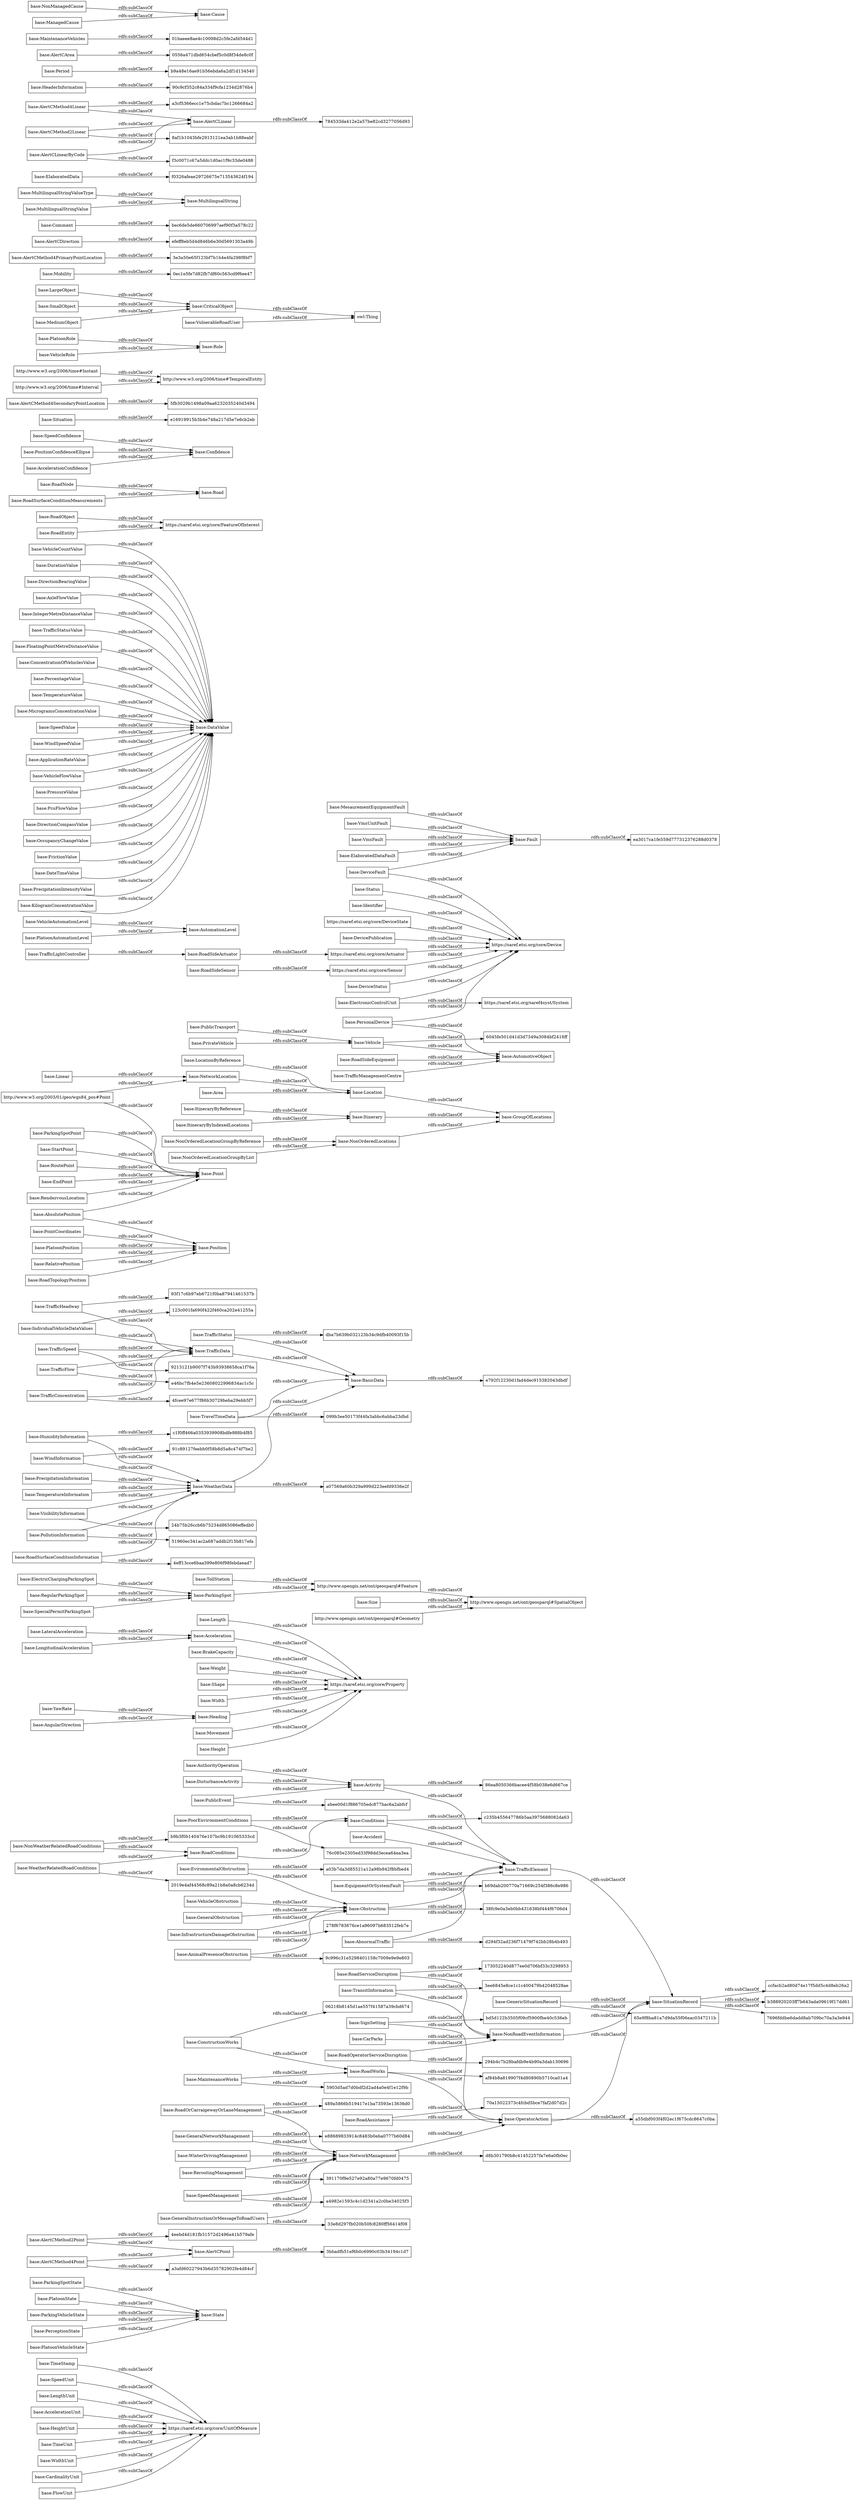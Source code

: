 digraph ar2dtool_diagram { 
rankdir=LR;
size="1000"
node [shape = rectangle, color="black"]; "base:TimeStamp" "base:ParkingSpotState" "base:AlertCMethod2Point" "base:PlatoonState" "base:WinterDrivingManagement" "base:Length" "base:NetworkManagement" "base:TollStation" "dba7b639b032123b34c9dfb40093f15b" "base:SignSetting" "base:ItineraryByIndexedLocations" "base:VmsUnitFault" "base:PublicTransport" "base:VehicleAutomationLevel" "http://www.opengis.net/ont/geosparql#SpatialObject" "base:VehicleCountValue" "b69dab200770a71669c254f386c8e986" "base:EvironmentalObstruction" "3bbadfb51ef6b0c6990c03b34194c1d7" "base:DurationValue" "base:PointCoordinates" "base:HumidityInformation" "base:GeneralNetworkManagement" "base:VmsFault" "base:Activity" "https://saref.etsi.org/core/FeatureOfInterest" "base:ElectricChargingParkingSpot" "base:WindInformation" "base:Vehicle" "base:InfrastructureDamageObstruction" "base:Road" "base:SpeedConfidence" "base:SpeedUnit" "a3afd60227943b6d35782902fe4d84cf" "base:Status" "base:PlatoonAutomationLevel" "base:PrecipitationInformation" "base:ParkingSpotPoint" "base:RoadSideSensor" "e16919915b3b4e748a217d5e7e6cb2eb" "3ee6845e8ce1c1c400479b42048528ae" "base:DirectionBearingValue" "base:Accident" "abee00d1f886705edc877bac6a2abfcf" "base:AxleFlowValue" "base:DeviceFault" "base:RoadServiceDisruption" "base:RoadObject" "base:Situation" "base:RoadWorks" "d8b301790b8c41452257fa7e6a0fb0ec" "base:IntegerMetreDistanceValue" "base:StartPoint" "base:Acceleration" "base:RoadOrCarraigewayOrLaneManagement" "base:PlatoonPosition" "base:State" "e88689833914c8483b0eba0777b60d84" "base:RoutePoint" "c1f0ff466a0353939908bdfe988b4f85" "5fb3029b1498a09aa6232035240d3494" "base:TrafficHeadway" "base:NetworkLocation" "base:ReroutingManagement" "base:LengthUnit" "65e9f8ba81a7d9da55f06eac0347211b" "base:NonWeatherRelatedRoadConditions" "base:RelativePosition" "base:TrafficData" "base:TrafficStatusValue" "base:TrafficStatus" "http://www.w3.org/2006/time#TemporalEntity" "base:Identifier" "base:RoadNode" "base:TransitInformation" "base:AlertCPoint" "base:FloatingPointMetreDistanceValue" "base:Role" "http://www.w3.org/2003/01/geo/wgs84_pos#Point" "base:LargeObject" "base:Conditions" "base:RoadEntity" "base:BrakeCapacity" "base:AbnormalTraffic" "base:EndPoint" "base:SituationRecord" "base:ConcentrationOfVehiclesValue" "base:ParkingVehicleState" "base:RegularParkingSpot" "6045fe501d41d3d7349a3084bf2416ff" "9c996c31e5298401158c7009e9e9e803" "38fc9e0a3eb0bb431638bf444f6706d4" "base:Mobility" "base:AlertCMethod4PrimaryPointLocation" "base:RoadSurfaceConditionInformation" "3e3a50e65f123bf7b1b4e4fa298f8bf7" "base:VehicleObstruction" "base:PercentageValue" "099b3ee50173f44fa3abbc6abba23dbd" "base:AccelerationUnit" "base:RoadTopologyPosition" "efeff8eb5d4d846b6e30d5691303a49b" "base:TrafficElement" "ccfacb2ad80d74e17f5dd5c4d8eb26a2" "https://saref.etsi.org/saref4syst/System" "2019e4af44568c89a21b8a0a8cb6234d" "base:SpeedManagement" "bec6de5de660706997aef90f3a578c22" "base:MultilingualString" "base:PositionConfidenceEllipse" "base:HeightUnit" "base:AlertCMethod4Point" "33e8d297fb020b50fc8280ff56414f08" "base:BasicData" "base:TemperatureInformation" "base:Location" "base:TemperatureValue" "base:CriticalObject" "base:YawRate" "base:RoadSideActuator" "base:GroupOfLocations" "base:RoadOperatorServiceDisruption" "https://saref.etsi.org/core/DeviceState" "51960ec341ac2a687addb2f15b817efa" "base:VulnerableRoadUser" "91c89127feebb0f58b8d5a8c474f7be2" "base:RoadSideEquipment" "http://www.w3.org/2006/time#Instant" "base:SpecialPermitParkingSpot" "e46bc7fb4e5e23608022996834ac1c5c" "base:Area" "base:NonRoadEventInformation" "278f6783676ce1a96097b683512feb7e" "http://www.opengis.net/ont/geosparql#Feature" "base:ElaboratedData" "base:Weight" "base:DevicePublication" "e792f12230d1fad4dec915382043dbdf" "base:LateralAcceleration" "base:Size" "base:PrivateVehicle" "base:PoorEnvironmentConditions" "http://www.w3.org/2006/time#Interval" "base:NonOrderedLocationGroupByList" "f0326afeae29726675e713543624f194" "base:MicrogramsConcentrationValue" "a55dbf003f4f02ec1f675cdc8647c0ba" "base:SpeedValue" "base:WindSpeedValue" "base:TimeUnit" "base:PerceptionState" "86ea8050366bacee4f58b038e6d667ce" "4fcee97e677f86b30729beba29ebb5f7" "base:GeneralInstructionOrMessageToRoadUsers" "base:TrafficLightController" "9213121b9007f743b93938658ca1f76a" "base:RendezvousLocation" "base:Linear" "b388920203ff7b643ada09619f17dd61" "base:PlatoonVehicleState" "base:SmallObject" "d294f32ad236f71479f742bb28b4b493" "a4982e1593c4c1d2341a2c0be34025f3" "base:LocationByReference" "base:GenericSituationRecord" "af84b8a819907f4d80890b5710ca01a4" "base:EquipmentOrSystemFault" "a3cf5366ecc1e75cbdac7bc1266684a2" "90c9cf352c84a334f9cfa1234d2876b4" "base:TravelTimeData" "base:WidthUnit" "base:AlertCMethod2Linear" "base:ApplicationRateValue" "ea3017ca1fe559d777312376288d0378" "base:AutomationLevel" "base:LongitudinalAcceleration" "4eebd4d181fb31572d2496a41b579afe" "base:MultilingualStringValueType" "base:TrafficConcentration" "base:ElectronicControlUnit" "base:ItineraryByReference" "base:Period" "base:MediumObject" "base:Confidence" "8af1b1043bfe2913121ea3ab1b88eabf" "391170f9e527e92a80a77e9670fd0475" "base:AlertCLinearByCode" "base:AngularDirection" "b9a48e16ae91b56ebda6a2df1d134540" "base:AlertCMethod4SecondaryPointLocation" "https://saref.etsi.org/core/UnitOfMeasure" "base:Position" "base:VehicleFlowValue" "base:ConstructionWorks" "base:Shape" "b9b3f0b140476e107bc9b191065333cd" "base:Width" "base:AuthorityOperation" "base:PressureValue" "base:PcuFlowValue" "base:RoadAssistance" "base:VisibilityInformation" "https://saref.etsi.org/core/Actuator" "base:RoadConditions" "f3c0071c67a5ddc1d0ac1f9c33de0488" "0556a471dbd654cbef5c0d8f34de8c0f" "base:AlertCMethod4Linear" "base:DataValue" "173052240d877ee0d706bf33c3298953" "https://saref.etsi.org/core/Sensor" "base:DirectionCompassValue" "base:AnimalPresenceObstruction" "01baeee8ae4c10098d2c5fe2afd544d1" "base:AlertCArea" "base:Fault" "base:OccupancyChangeValue" "https://saref.etsi.org/core/Property" "base:RoadSurfaceConditionMeasurements" "base:Itinerary" "base:WeatherRelatedRoadConditions" "base:DisturbanceActivity" "base:CardinalityUnit" "base:GeneralObstruction" "76c085e2305ed33f98dd3ecea64ea3ea" "base:PlatoonRole" "base:Comment" "base:AlertCLinear" "base:Point" "base:FrictionValue" "base:NonOrderedLocationGroupByReference" "base:NonManagedCause" "base:AutomotiveObject" "base:ManagedCause" "base:PollutionInformation" "5903d5ad7d0bdf2d2ad4a0e4f1e12f9b" "base:Obstruction" "base:HeaderInformation" "0ec1e5fe7d82fb7df60c563cd9f6ee47" "base:DateTimeValue" "base:MultilingualStringValue" "base:PublicEvent" "c235b455647786b5aa3975688082da63" "bd5d122b3505f09cf5900fbe40c536eb" "24b75b26ccb6b75234d865086effedb0" "base:VehicleRole" "https://saref.etsi.org/core/Device" "base:TrafficFlow" "base:FlowUnit" "4eff13cce6baa399e806f98febdaead7" "489a5866b519417e1ba73593e13636d0" "base:PersonalDevice" "base:AccelerationConfidence" "base:MaintenanceVehicles" "base:TrafficManagementCentre" "294b4c7b28bafdb9e4b90a3dab130696" "70a15022373c4fcbd5bce7faf2d07d2c" "a03b7da3d85521a12a98b942f8bfbed4" "base:NonOrderedLocations" "base:Cause" "123c001fa690f422f460ca202e41255a" "base:OperatorAction" "base:ElaboratedDataFault" "base:PrecipitationIntensityValue" "784533da412e2a57be82cd3277056d93" "base:MaintenanceWorks" "base:IndividualVehicleDataValues" "http://www.opengis.net/ont/geosparql#Geometry" "base:MesaurementEquipmentFault" "base:Heading" "base:TrafficSpeed" "7696fddbe6dadd8ab709bc70a3a3e944" "06218b8145d1ae557f41587a39cbd674" "93f17c6b97eb6721f0ba87941461537b" "base:WeatherData" "base:Movement" "base:AbsolutePosition" "base:ParkingSpot" "base:KilogramConcentrationValue" "base:AlertCDirection" "base:DeviceStatus" "base:CarParks" "a07569a60b329a999d223eefd9336e2f" "base:Height" ; /*classes style*/
	"base:DurationValue" -> "base:DataValue" [ label = "rdfs:subClassOf" ];
	"base:AlertCMethod2Point" -> "4eebd4d181fb31572d2496a41b579afe" [ label = "rdfs:subClassOf" ];
	"base:AlertCMethod2Point" -> "base:AlertCPoint" [ label = "rdfs:subClassOf" ];
	"base:DevicePublication" -> "https://saref.etsi.org/core/Device" [ label = "rdfs:subClassOf" ];
	"http://www.w3.org/2006/time#Instant" -> "http://www.w3.org/2006/time#TemporalEntity" [ label = "rdfs:subClassOf" ];
	"base:PressureValue" -> "base:DataValue" [ label = "rdfs:subClassOf" ];
	"base:RoadConditions" -> "base:Conditions" [ label = "rdfs:subClassOf" ];
	"base:SmallObject" -> "base:CriticalObject" [ label = "rdfs:subClassOf" ];
	"base:Comment" -> "bec6de5de660706997aef90f3a578c22" [ label = "rdfs:subClassOf" ];
	"base:GenericSituationRecord" -> "65e9f8ba81a7d9da55f06eac0347211b" [ label = "rdfs:subClassOf" ];
	"base:GenericSituationRecord" -> "base:SituationRecord" [ label = "rdfs:subClassOf" ];
	"base:Length" -> "https://saref.etsi.org/core/Property" [ label = "rdfs:subClassOf" ];
	"base:AngularDirection" -> "base:Heading" [ label = "rdfs:subClassOf" ];
	"base:VehicleRole" -> "base:Role" [ label = "rdfs:subClassOf" ];
	"base:ReroutingManagement" -> "391170f9e527e92a80a77e9670fd0475" [ label = "rdfs:subClassOf" ];
	"base:ReroutingManagement" -> "base:NetworkManagement" [ label = "rdfs:subClassOf" ];
	"base:PlatoonPosition" -> "base:Position" [ label = "rdfs:subClassOf" ];
	"base:AlertCLinearByCode" -> "f3c0071c67a5ddc1d0ac1f9c33de0488" [ label = "rdfs:subClassOf" ];
	"base:AlertCLinearByCode" -> "base:AlertCLinear" [ label = "rdfs:subClassOf" ];
	"base:ParkingSpot" -> "http://www.opengis.net/ont/geosparql#Feature" [ label = "rdfs:subClassOf" ];
	"base:AlertCMethod2Linear" -> "8af1b1043bfe2913121ea3ab1b88eabf" [ label = "rdfs:subClassOf" ];
	"base:AlertCMethod2Linear" -> "base:AlertCLinear" [ label = "rdfs:subClassOf" ];
	"base:RoadObject" -> "https://saref.etsi.org/core/FeatureOfInterest" [ label = "rdfs:subClassOf" ];
	"base:GeneralInstructionOrMessageToRoadUsers" -> "33e8d297fb020b50fc8280ff56414f08" [ label = "rdfs:subClassOf" ];
	"base:GeneralInstructionOrMessageToRoadUsers" -> "base:NetworkManagement" [ label = "rdfs:subClassOf" ];
	"base:IntegerMetreDistanceValue" -> "base:DataValue" [ label = "rdfs:subClassOf" ];
	"base:MesaurementEquipmentFault" -> "base:Fault" [ label = "rdfs:subClassOf" ];
	"base:WindInformation" -> "91c89127feebb0f58b8d5a8c474f7be2" [ label = "rdfs:subClassOf" ];
	"base:WindInformation" -> "base:WeatherData" [ label = "rdfs:subClassOf" ];
	"base:ElectronicControlUnit" -> "https://saref.etsi.org/core/Device" [ label = "rdfs:subClassOf" ];
	"base:ElectronicControlUnit" -> "https://saref.etsi.org/saref4syst/System" [ label = "rdfs:subClassOf" ];
	"base:Activity" -> "86ea8050366bacee4f58b038e6d667ce" [ label = "rdfs:subClassOf" ];
	"base:Activity" -> "base:TrafficElement" [ label = "rdfs:subClassOf" ];
	"base:Shape" -> "https://saref.etsi.org/core/Property" [ label = "rdfs:subClassOf" ];
	"base:SpeedValue" -> "base:DataValue" [ label = "rdfs:subClassOf" ];
	"http://www.w3.org/2006/time#Interval" -> "http://www.w3.org/2006/time#TemporalEntity" [ label = "rdfs:subClassOf" ];
	"base:Vehicle" -> "6045fe501d41d3d7349a3084bf2416ff" [ label = "rdfs:subClassOf" ];
	"base:Vehicle" -> "base:AutomotiveObject" [ label = "rdfs:subClassOf" ];
	"base:TemperatureValue" -> "base:DataValue" [ label = "rdfs:subClassOf" ];
	"base:FrictionValue" -> "base:DataValue" [ label = "rdfs:subClassOf" ];
	"base:RoadEntity" -> "https://saref.etsi.org/core/FeatureOfInterest" [ label = "rdfs:subClassOf" ];
	"base:TollStation" -> "http://www.opengis.net/ont/geosparql#Feature" [ label = "rdfs:subClassOf" ];
	"base:Period" -> "b9a48e16ae91b56ebda6a2df1d134540" [ label = "rdfs:subClassOf" ];
	"base:AbnormalTraffic" -> "d294f32ad236f71479f742bb28b4b493" [ label = "rdfs:subClassOf" ];
	"base:AbnormalTraffic" -> "base:TrafficElement" [ label = "rdfs:subClassOf" ];
	"base:SpeedConfidence" -> "base:Confidence" [ label = "rdfs:subClassOf" ];
	"base:LocationByReference" -> "base:Location" [ label = "rdfs:subClassOf" ];
	"base:TrafficManagementCentre" -> "base:AutomotiveObject" [ label = "rdfs:subClassOf" ];
	"base:DeviceFault" -> "https://saref.etsi.org/core/Device" [ label = "rdfs:subClassOf" ];
	"base:DeviceFault" -> "base:Fault" [ label = "rdfs:subClassOf" ];
	"base:NonManagedCause" -> "base:Cause" [ label = "rdfs:subClassOf" ];
	"base:TrafficStatusValue" -> "base:DataValue" [ label = "rdfs:subClassOf" ];
	"base:RoadSideActuator" -> "https://saref.etsi.org/core/Actuator" [ label = "rdfs:subClassOf" ];
	"base:PcuFlowValue" -> "base:DataValue" [ label = "rdfs:subClassOf" ];
	"base:WidthUnit" -> "https://saref.etsi.org/core/UnitOfMeasure" [ label = "rdfs:subClassOf" ];
	"base:RoadSurfaceConditionInformation" -> "4eff13cce6baa399e806f98febdaead7" [ label = "rdfs:subClassOf" ];
	"base:RoadSurfaceConditionInformation" -> "base:WeatherData" [ label = "rdfs:subClassOf" ];
	"base:YawRate" -> "base:Heading" [ label = "rdfs:subClassOf" ];
	"base:PublicTransport" -> "base:Vehicle" [ label = "rdfs:subClassOf" ];
	"base:Identifier" -> "https://saref.etsi.org/core/Device" [ label = "rdfs:subClassOf" ];
	"base:DirectionBearingValue" -> "base:DataValue" [ label = "rdfs:subClassOf" ];
	"base:AnimalPresenceObstruction" -> "9c996c31e5298401158c7009e9e9e803" [ label = "rdfs:subClassOf" ];
	"base:AnimalPresenceObstruction" -> "base:Obstruction" [ label = "rdfs:subClassOf" ];
	"base:Movement" -> "https://saref.etsi.org/core/Property" [ label = "rdfs:subClassOf" ];
	"base:NonOrderedLocationGroupByReference" -> "base:NonOrderedLocations" [ label = "rdfs:subClassOf" ];
	"base:Weight" -> "https://saref.etsi.org/core/Property" [ label = "rdfs:subClassOf" ];
	"base:RoadNode" -> "base:Road" [ label = "rdfs:subClassOf" ];
	"base:GeneralNetworkManagement" -> "e88689833914c8483b0eba0777b60d84" [ label = "rdfs:subClassOf" ];
	"base:GeneralNetworkManagement" -> "base:NetworkManagement" [ label = "rdfs:subClassOf" ];
	"base:VehicleCountValue" -> "base:DataValue" [ label = "rdfs:subClassOf" ];
	"base:PercentageValue" -> "base:DataValue" [ label = "rdfs:subClassOf" ];
	"base:PrecipitationInformation" -> "base:WeatherData" [ label = "rdfs:subClassOf" ];
	"base:PlatoonRole" -> "base:Role" [ label = "rdfs:subClassOf" ];
	"base:TransitInformation" -> "3ee6845e8ce1c1c400479b42048528ae" [ label = "rdfs:subClassOf" ];
	"base:TransitInformation" -> "base:NonRoadEventInformation" [ label = "rdfs:subClassOf" ];
	"base:AbsolutePosition" -> "base:Position" [ label = "rdfs:subClassOf" ];
	"base:AbsolutePosition" -> "base:Point" [ label = "rdfs:subClassOf" ];
	"base:SignSetting" -> "bd5d122b3505f09cf5900fbe40c536eb" [ label = "rdfs:subClassOf" ];
	"base:SignSetting" -> "base:OperatorAction" [ label = "rdfs:subClassOf" ];
	"base:ElaboratedDataFault" -> "base:Fault" [ label = "rdfs:subClassOf" ];
	"base:AlertCLinear" -> "784533da412e2a57be82cd3277056d93" [ label = "rdfs:subClassOf" ];
	"base:MediumObject" -> "base:CriticalObject" [ label = "rdfs:subClassOf" ];
	"base:NetworkLocation" -> "base:Location" [ label = "rdfs:subClassOf" ];
	"base:Status" -> "https://saref.etsi.org/core/Device" [ label = "rdfs:subClassOf" ];
	"base:GeneralObstruction" -> "base:Obstruction" [ label = "rdfs:subClassOf" ];
	"base:MultilingualStringValueType" -> "base:MultilingualString" [ label = "rdfs:subClassOf" ];
	"base:Width" -> "https://saref.etsi.org/core/Property" [ label = "rdfs:subClassOf" ];
	"base:Itinerary" -> "base:GroupOfLocations" [ label = "rdfs:subClassOf" ];
	"base:TrafficFlow" -> "e46bc7fb4e5e23608022996834ac1c5c" [ label = "rdfs:subClassOf" ];
	"base:TrafficFlow" -> "base:TrafficData" [ label = "rdfs:subClassOf" ];
	"base:RoadTopologyPosition" -> "base:Position" [ label = "rdfs:subClassOf" ];
	"base:CriticalObject" -> "owl:Thing" [ label = "rdfs:subClassOf" ];
	"base:TrafficLightController" -> "base:RoadSideActuator" [ label = "rdfs:subClassOf" ];
	"base:SituationRecord" -> "7696fddbe6dadd8ab709bc70a3a3e944" [ label = "rdfs:subClassOf" ];
	"base:SituationRecord" -> "b388920203ff7b643ada09619f17dd61" [ label = "rdfs:subClassOf" ];
	"base:SituationRecord" -> "ccfacb2ad80d74e17f5dd5c4d8eb26a2" [ label = "rdfs:subClassOf" ];
	"base:Fault" -> "ea3017ca1fe559d777312376288d0378" [ label = "rdfs:subClassOf" ];
	"base:ItineraryByIndexedLocations" -> "base:Itinerary" [ label = "rdfs:subClassOf" ];
	"base:ConcentrationOfVehiclesValue" -> "base:DataValue" [ label = "rdfs:subClassOf" ];
	"base:KilogramConcentrationValue" -> "base:DataValue" [ label = "rdfs:subClassOf" ];
	"base:RoutePoint" -> "base:Point" [ label = "rdfs:subClassOf" ];
	"base:BasicData" -> "e792f12230d1fad4dec915382043dbdf" [ label = "rdfs:subClassOf" ];
	"base:EvironmentalObstruction" -> "a03b7da3d85521a12a98b942f8bfbed4" [ label = "rdfs:subClassOf" ];
	"base:EvironmentalObstruction" -> "base:Obstruction" [ label = "rdfs:subClassOf" ];
	"base:LongitudinalAcceleration" -> "base:Acceleration" [ label = "rdfs:subClassOf" ];
	"base:AlertCMethod4SecondaryPointLocation" -> "5fb3029b1498a09aa6232035240d3494" [ label = "rdfs:subClassOf" ];
	"base:PoorEnvironmentConditions" -> "76c085e2305ed33f98dd3ecea64ea3ea" [ label = "rdfs:subClassOf" ];
	"base:PoorEnvironmentConditions" -> "base:Conditions" [ label = "rdfs:subClassOf" ];
	"base:SpecialPermitParkingSpot" -> "base:ParkingSpot" [ label = "rdfs:subClassOf" ];
	"base:Mobility" -> "0ec1e5fe7d82fb7df60c563cd9f6ee47" [ label = "rdfs:subClassOf" ];
	"base:EquipmentOrSystemFault" -> "b69dab200770a71669c254f386c8e986" [ label = "rdfs:subClassOf" ];
	"base:EquipmentOrSystemFault" -> "base:TrafficElement" [ label = "rdfs:subClassOf" ];
	"base:Size" -> "http://www.opengis.net/ont/geosparql#SpatialObject" [ label = "rdfs:subClassOf" ];
	"base:TrafficStatus" -> "dba7b639b032123b34c9dfb40093f15b" [ label = "rdfs:subClassOf" ];
	"base:TrafficStatus" -> "base:BasicData" [ label = "rdfs:subClassOf" ];
	"base:Heading" -> "https://saref.etsi.org/core/Property" [ label = "rdfs:subClassOf" ];
	"base:PublicEvent" -> "abee00d1f886705edc877bac6a2abfcf" [ label = "rdfs:subClassOf" ];
	"base:PublicEvent" -> "base:Activity" [ label = "rdfs:subClassOf" ];
	"base:TrafficData" -> "base:BasicData" [ label = "rdfs:subClassOf" ];
	"base:BrakeCapacity" -> "https://saref.etsi.org/core/Property" [ label = "rdfs:subClassOf" ];
	"https://saref.etsi.org/core/DeviceState" -> "https://saref.etsi.org/core/Device" [ label = "rdfs:subClassOf" ];
	"base:VmsUnitFault" -> "base:Fault" [ label = "rdfs:subClassOf" ];
	"base:PlatoonState" -> "base:State" [ label = "rdfs:subClassOf" ];
	"base:Accident" -> "base:TrafficElement" [ label = "rdfs:subClassOf" ];
	"base:AlertCMethod4Point" -> "a3afd60227943b6d35782902fe4d84cf" [ label = "rdfs:subClassOf" ];
	"base:AlertCMethod4Point" -> "base:AlertCPoint" [ label = "rdfs:subClassOf" ];
	"base:PlatoonVehicleState" -> "base:State" [ label = "rdfs:subClassOf" ];
	"base:RoadServiceDisruption" -> "173052240d877ee0d706bf33c3298953" [ label = "rdfs:subClassOf" ];
	"base:RoadServiceDisruption" -> "base:NonRoadEventInformation" [ label = "rdfs:subClassOf" ];
	"base:TrafficSpeed" -> "9213121b9007f743b93938658ca1f76a" [ label = "rdfs:subClassOf" ];
	"base:TrafficSpeed" -> "base:TrafficData" [ label = "rdfs:subClassOf" ];
	"base:MaintenanceVehicles" -> "01baeee8ae4c10098d2c5fe2afd544d1" [ label = "rdfs:subClassOf" ];
	"base:NonRoadEventInformation" -> "base:SituationRecord" [ label = "rdfs:subClassOf" ];
	"base:HeightUnit" -> "https://saref.etsi.org/core/UnitOfMeasure" [ label = "rdfs:subClassOf" ];
	"base:CardinalityUnit" -> "https://saref.etsi.org/core/UnitOfMeasure" [ label = "rdfs:subClassOf" ];
	"base:RendezvousLocation" -> "base:Point" [ label = "rdfs:subClassOf" ];
	"base:PointCoordinates" -> "base:Position" [ label = "rdfs:subClassOf" ];
	"base:ParkingVehicleState" -> "base:State" [ label = "rdfs:subClassOf" ];
	"base:NetworkManagement" -> "d8b301790b8c41452257fa7e6a0fb0ec" [ label = "rdfs:subClassOf" ];
	"base:NetworkManagement" -> "base:OperatorAction" [ label = "rdfs:subClassOf" ];
	"base:DeviceStatus" -> "https://saref.etsi.org/core/Device" [ label = "rdfs:subClassOf" ];
	"base:ParkingSpotPoint" -> "base:Point" [ label = "rdfs:subClassOf" ];
	"base:TrafficElement" -> "base:SituationRecord" [ label = "rdfs:subClassOf" ];
	"base:ElaboratedData" -> "f0326afeae29726675e713543624f194" [ label = "rdfs:subClassOf" ];
	"base:AlertCMethod4Linear" -> "a3cf5366ecc1e75cbdac7bc1266684a2" [ label = "rdfs:subClassOf" ];
	"base:AlertCMethod4Linear" -> "base:AlertCLinear" [ label = "rdfs:subClassOf" ];
	"base:RelativePosition" -> "base:Position" [ label = "rdfs:subClassOf" ];
	"base:PersonalDevice" -> "https://saref.etsi.org/core/Device" [ label = "rdfs:subClassOf" ];
	"base:PersonalDevice" -> "base:AutomotiveObject" [ label = "rdfs:subClassOf" ];
	"base:Linear" -> "base:NetworkLocation" [ label = "rdfs:subClassOf" ];
	"base:ConstructionWorks" -> "06218b8145d1ae557f41587a39cbd674" [ label = "rdfs:subClassOf" ];
	"base:ConstructionWorks" -> "base:RoadWorks" [ label = "rdfs:subClassOf" ];
	"base:PrivateVehicle" -> "base:Vehicle" [ label = "rdfs:subClassOf" ];
	"base:PollutionInformation" -> "51960ec341ac2a687addb2f15b817efa" [ label = "rdfs:subClassOf" ];
	"base:PollutionInformation" -> "base:WeatherData" [ label = "rdfs:subClassOf" ];
	"base:Height" -> "https://saref.etsi.org/core/Property" [ label = "rdfs:subClassOf" ];
	"base:WeatherRelatedRoadConditions" -> "2019e4af44568c89a21b8a0a8cb6234d" [ label = "rdfs:subClassOf" ];
	"base:WeatherRelatedRoadConditions" -> "base:RoadConditions" [ label = "rdfs:subClassOf" ];
	"base:DirectionCompassValue" -> "base:DataValue" [ label = "rdfs:subClassOf" ];
	"base:TravelTimeData" -> "099b3ee50173f44fa3abbc6abba23dbd" [ label = "rdfs:subClassOf" ];
	"base:TravelTimeData" -> "base:BasicData" [ label = "rdfs:subClassOf" ];
	"base:NonWeatherRelatedRoadConditions" -> "b9b3f0b140476e107bc9b191065333cd" [ label = "rdfs:subClassOf" ];
	"base:NonWeatherRelatedRoadConditions" -> "base:RoadConditions" [ label = "rdfs:subClassOf" ];
	"base:WeatherData" -> "a07569a60b329a999d223eefd9336e2f" [ label = "rdfs:subClassOf" ];
	"base:WeatherData" -> "base:BasicData" [ label = "rdfs:subClassOf" ];
	"base:LengthUnit" -> "https://saref.etsi.org/core/UnitOfMeasure" [ label = "rdfs:subClassOf" ];
	"base:PositionConfidenceEllipse" -> "base:Confidence" [ label = "rdfs:subClassOf" ];
	"base:ItineraryByReference" -> "base:Itinerary" [ label = "rdfs:subClassOf" ];
	"base:MicrogramsConcentrationValue" -> "base:DataValue" [ label = "rdfs:subClassOf" ];
	"base:RoadSurfaceConditionMeasurements" -> "base:Road" [ label = "rdfs:subClassOf" ];
	"base:AlertCPoint" -> "3bbadfb51ef6b0c6990c03b34194c1d7" [ label = "rdfs:subClassOf" ];
	"base:MultilingualStringValue" -> "base:MultilingualString" [ label = "rdfs:subClassOf" ];
	"base:TrafficConcentration" -> "4fcee97e677f86b30729beba29ebb5f7" [ label = "rdfs:subClassOf" ];
	"base:TrafficConcentration" -> "base:TrafficData" [ label = "rdfs:subClassOf" ];
	"base:NonOrderedLocationGroupByList" -> "base:NonOrderedLocations" [ label = "rdfs:subClassOf" ];
	"base:PrecipitationIntensityValue" -> "base:DataValue" [ label = "rdfs:subClassOf" ];
	"base:Conditions" -> "c235b455647786b5aa3975688082da63" [ label = "rdfs:subClassOf" ];
	"base:Conditions" -> "base:TrafficElement" [ label = "rdfs:subClassOf" ];
	"base:RoadWorks" -> "af84b8a819907f4d80890b5710ca01a4" [ label = "rdfs:subClassOf" ];
	"base:RoadWorks" -> "base:OperatorAction" [ label = "rdfs:subClassOf" ];
	"base:CarParks" -> "base:NonRoadEventInformation" [ label = "rdfs:subClassOf" ];
	"base:RoadSideEquipment" -> "base:AutomotiveObject" [ label = "rdfs:subClassOf" ];
	"base:SpeedUnit" -> "https://saref.etsi.org/core/UnitOfMeasure" [ label = "rdfs:subClassOf" ];
	"base:AxleFlowValue" -> "base:DataValue" [ label = "rdfs:subClassOf" ];
	"base:ApplicationRateValue" -> "base:DataValue" [ label = "rdfs:subClassOf" ];
	"base:TimeStamp" -> "https://saref.etsi.org/core/UnitOfMeasure" [ label = "rdfs:subClassOf" ];
	"base:LateralAcceleration" -> "base:Acceleration" [ label = "rdfs:subClassOf" ];
	"base:IndividualVehicleDataValues" -> "123c001fa690f422f460ca202e41255a" [ label = "rdfs:subClassOf" ];
	"base:IndividualVehicleDataValues" -> "base:TrafficData" [ label = "rdfs:subClassOf" ];
	"base:VisibilityInformation" -> "24b75b26ccb6b75234d865086effedb0" [ label = "rdfs:subClassOf" ];
	"base:VisibilityInformation" -> "base:WeatherData" [ label = "rdfs:subClassOf" ];
	"base:MaintenanceWorks" -> "5903d5ad7d0bdf2d2ad4a0e4f1e12f9b" [ label = "rdfs:subClassOf" ];
	"base:MaintenanceWorks" -> "base:RoadWorks" [ label = "rdfs:subClassOf" ];
	"http://www.w3.org/2003/01/geo/wgs84_pos#Point" -> "base:Point" [ label = "rdfs:subClassOf" ];
	"http://www.w3.org/2003/01/geo/wgs84_pos#Point" -> "base:NetworkLocation" [ label = "rdfs:subClassOf" ];
	"base:WindSpeedValue" -> "base:DataValue" [ label = "rdfs:subClassOf" ];
	"base:VehicleFlowValue" -> "base:DataValue" [ label = "rdfs:subClassOf" ];
	"base:RoadAssistance" -> "70a15022373c4fcbd5bce7faf2d07d2c" [ label = "rdfs:subClassOf" ];
	"base:RoadAssistance" -> "base:OperatorAction" [ label = "rdfs:subClassOf" ];
	"base:PerceptionState" -> "base:State" [ label = "rdfs:subClassOf" ];
	"base:NonOrderedLocations" -> "base:GroupOfLocations" [ label = "rdfs:subClassOf" ];
	"base:InfrastructureDamageObstruction" -> "278f6783676ce1a96097b683512feb7e" [ label = "rdfs:subClassOf" ];
	"base:InfrastructureDamageObstruction" -> "base:Obstruction" [ label = "rdfs:subClassOf" ];
	"base:ElectricChargingParkingSpot" -> "base:ParkingSpot" [ label = "rdfs:subClassOf" ];
	"base:Acceleration" -> "https://saref.etsi.org/core/Property" [ label = "rdfs:subClassOf" ];
	"base:ParkingSpotState" -> "base:State" [ label = "rdfs:subClassOf" ];
	"base:RoadOperatorServiceDisruption" -> "294b4c7b28bafdb9e4b90a3dab130696" [ label = "rdfs:subClassOf" ];
	"base:RoadOperatorServiceDisruption" -> "base:NonRoadEventInformation" [ label = "rdfs:subClassOf" ];
	"base:RoadOrCarraigewayOrLaneManagement" -> "489a5866b519417e1ba73593e13636d0" [ label = "rdfs:subClassOf" ];
	"base:RoadOrCarraigewayOrLaneManagement" -> "base:NetworkManagement" [ label = "rdfs:subClassOf" ];
	"base:SpeedManagement" -> "a4982e1593c4c1d2341a2c0be34025f3" [ label = "rdfs:subClassOf" ];
	"base:SpeedManagement" -> "base:NetworkManagement" [ label = "rdfs:subClassOf" ];
	"base:StartPoint" -> "base:Point" [ label = "rdfs:subClassOf" ];
	"https://saref.etsi.org/core/Actuator" -> "https://saref.etsi.org/core/Device" [ label = "rdfs:subClassOf" ];
	"base:PlatoonAutomationLevel" -> "base:AutomationLevel" [ label = "rdfs:subClassOf" ];
	"base:DateTimeValue" -> "base:DataValue" [ label = "rdfs:subClassOf" ];
	"base:RoadSideSensor" -> "https://saref.etsi.org/core/Sensor" [ label = "rdfs:subClassOf" ];
	"base:HeaderInformation" -> "90c9cf352c84a334f9cfa1234d2876b4" [ label = "rdfs:subClassOf" ];
	"base:HumidityInformation" -> "c1f0ff466a0353939908bdfe988b4f85" [ label = "rdfs:subClassOf" ];
	"base:HumidityInformation" -> "base:WeatherData" [ label = "rdfs:subClassOf" ];
	"base:Location" -> "base:GroupOfLocations" [ label = "rdfs:subClassOf" ];
	"base:LargeObject" -> "base:CriticalObject" [ label = "rdfs:subClassOf" ];
	"base:AccelerationUnit" -> "https://saref.etsi.org/core/UnitOfMeasure" [ label = "rdfs:subClassOf" ];
	"base:WinterDrivingManagement" -> "base:NetworkManagement" [ label = "rdfs:subClassOf" ];
	"base:ManagedCause" -> "base:Cause" [ label = "rdfs:subClassOf" ];
	"base:AuthorityOperation" -> "base:Activity" [ label = "rdfs:subClassOf" ];
	"base:FlowUnit" -> "https://saref.etsi.org/core/UnitOfMeasure" [ label = "rdfs:subClassOf" ];
	"base:Situation" -> "e16919915b3b4e748a217d5e7e6cb2eb" [ label = "rdfs:subClassOf" ];
	"base:VehicleAutomationLevel" -> "base:AutomationLevel" [ label = "rdfs:subClassOf" ];
	"base:Obstruction" -> "38fc9e0a3eb0bb431638bf444f6706d4" [ label = "rdfs:subClassOf" ];
	"base:Obstruction" -> "base:TrafficElement" [ label = "rdfs:subClassOf" ];
	"base:AccelerationConfidence" -> "base:Confidence" [ label = "rdfs:subClassOf" ];
	"base:FloatingPointMetreDistanceValue" -> "base:DataValue" [ label = "rdfs:subClassOf" ];
	"base:DisturbanceActivity" -> "base:Activity" [ label = "rdfs:subClassOf" ];
	"base:RegularParkingSpot" -> "base:ParkingSpot" [ label = "rdfs:subClassOf" ];
	"base:VehicleObstruction" -> "base:Obstruction" [ label = "rdfs:subClassOf" ];
	"base:VmsFault" -> "base:Fault" [ label = "rdfs:subClassOf" ];
	"base:VulnerableRoadUser" -> "owl:Thing" [ label = "rdfs:subClassOf" ];
	"http://www.opengis.net/ont/geosparql#Feature" -> "http://www.opengis.net/ont/geosparql#SpatialObject" [ label = "rdfs:subClassOf" ];
	"base:OccupancyChangeValue" -> "base:DataValue" [ label = "rdfs:subClassOf" ];
	"base:AlertCArea" -> "0556a471dbd654cbef5c0d8f34de8c0f" [ label = "rdfs:subClassOf" ];
	"base:AlertCDirection" -> "efeff8eb5d4d846b6e30d5691303a49b" [ label = "rdfs:subClassOf" ];
	"base:AlertCMethod4PrimaryPointLocation" -> "3e3a50e65f123bf7b1b4e4fa298f8bf7" [ label = "rdfs:subClassOf" ];
	"https://saref.etsi.org/core/Sensor" -> "https://saref.etsi.org/core/Device" [ label = "rdfs:subClassOf" ];
	"base:OperatorAction" -> "a55dbf003f4f02ec1f675cdc8647c0ba" [ label = "rdfs:subClassOf" ];
	"base:OperatorAction" -> "base:SituationRecord" [ label = "rdfs:subClassOf" ];
	"base:Area" -> "base:Location" [ label = "rdfs:subClassOf" ];
	"base:TimeUnit" -> "https://saref.etsi.org/core/UnitOfMeasure" [ label = "rdfs:subClassOf" ];
	"base:TrafficHeadway" -> "93f17c6b97eb6721f0ba87941461537b" [ label = "rdfs:subClassOf" ];
	"base:TrafficHeadway" -> "base:TrafficData" [ label = "rdfs:subClassOf" ];
	"http://www.opengis.net/ont/geosparql#Geometry" -> "http://www.opengis.net/ont/geosparql#SpatialObject" [ label = "rdfs:subClassOf" ];
	"base:TemperatureInformation" -> "base:WeatherData" [ label = "rdfs:subClassOf" ];
	"base:EndPoint" -> "base:Point" [ label = "rdfs:subClassOf" ];

}
